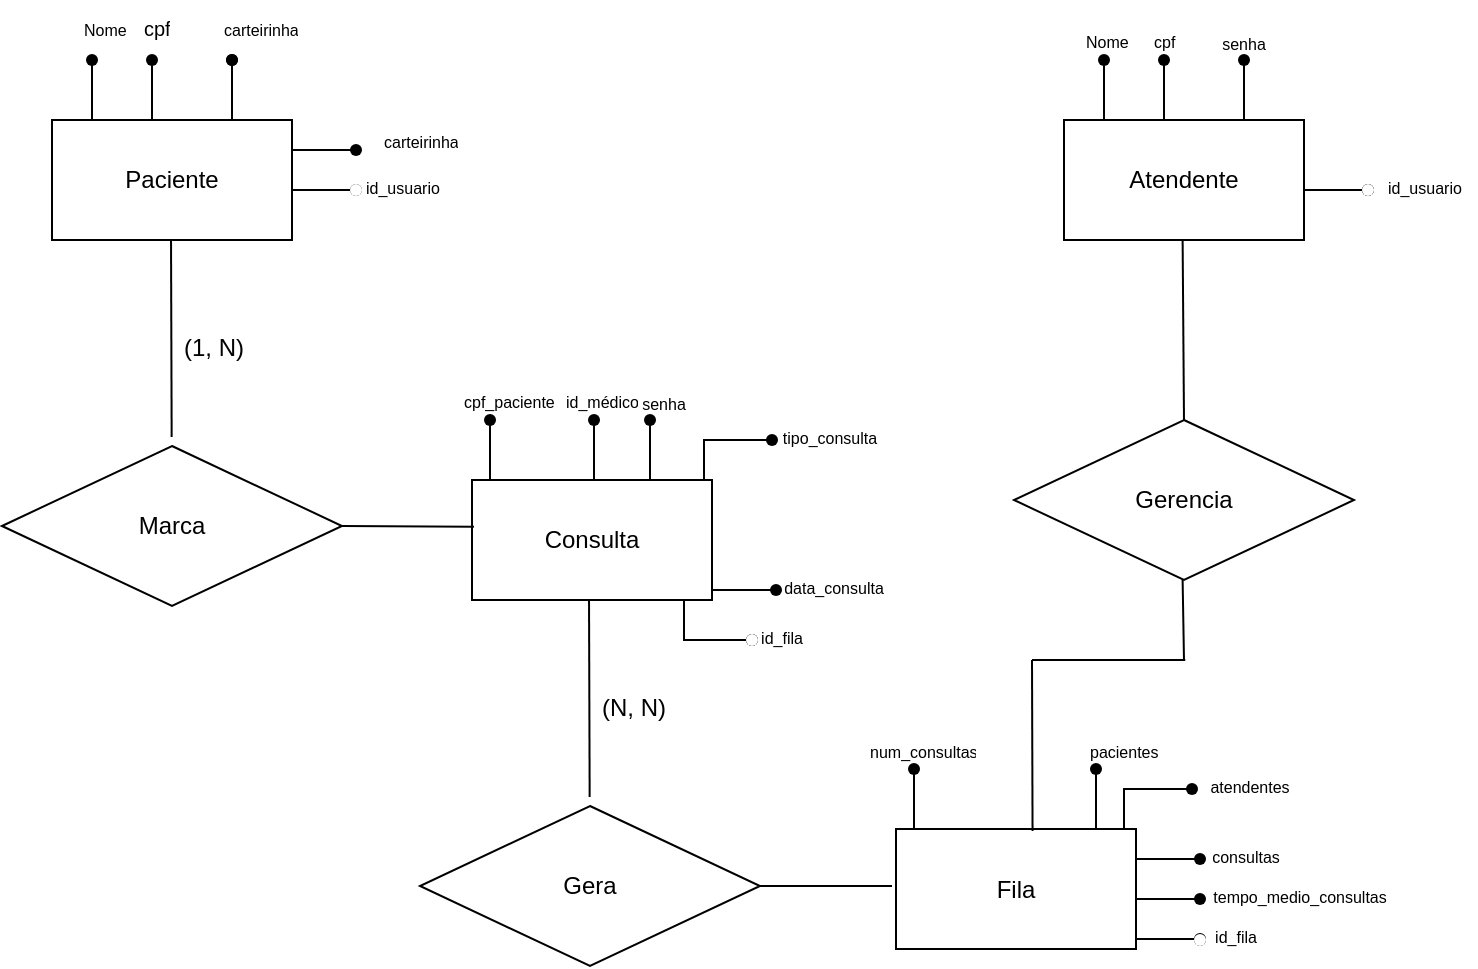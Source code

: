 <mxfile version="24.7.16">
  <diagram name="Página-1" id="Rne8Q4E5Z68Fv6RfJgmc">
    <mxGraphModel dx="1195" dy="622" grid="1" gridSize="10" guides="1" tooltips="1" connect="1" arrows="1" fold="1" page="1" pageScale="1" pageWidth="827" pageHeight="1169" math="0" shadow="0">
      <root>
        <mxCell id="0" />
        <mxCell id="1" parent="0" />
        <mxCell id="KwUUc0fZLPBuSwW-2aCg-1" value="Paciente" style="rounded=0;whiteSpace=wrap;html=1;" vertex="1" parent="1">
          <mxGeometry x="30" y="60" width="120" height="60" as="geometry" />
        </mxCell>
        <mxCell id="KwUUc0fZLPBuSwW-2aCg-4" value="" style="shape=partialRectangle;whiteSpace=wrap;html=1;right=0;top=0;bottom=0;fillColor=none;routingCenterX=-0.5;" vertex="1" parent="1">
          <mxGeometry x="50" y="30" width="10" height="30" as="geometry" />
        </mxCell>
        <mxCell id="KwUUc0fZLPBuSwW-2aCg-8" value="" style="group" vertex="1" connectable="0" parent="1">
          <mxGeometry x="40" width="40" height="40" as="geometry" />
        </mxCell>
        <mxCell id="KwUUc0fZLPBuSwW-2aCg-7" value="&lt;font style=&quot;font-size: 8px;&quot;&gt;Nome&lt;/font&gt;" style="text;strokeColor=none;fillColor=none;spacingLeft=4;spacingRight=4;overflow=hidden;rotatable=0;points=[[0,0.5],[1,0.5]];portConstraint=eastwest;fontSize=12;whiteSpace=wrap;html=1;" vertex="1" parent="KwUUc0fZLPBuSwW-2aCg-8">
          <mxGeometry width="40" height="20" as="geometry" />
        </mxCell>
        <mxCell id="KwUUc0fZLPBuSwW-2aCg-9" value="" style="group" vertex="1" connectable="0" parent="KwUUc0fZLPBuSwW-2aCg-8">
          <mxGeometry y="20" width="20" height="20" as="geometry" />
        </mxCell>
        <mxCell id="KwUUc0fZLPBuSwW-2aCg-6" style="edgeStyle=orthogonalEdgeStyle;rounded=0;orthogonalLoop=1;jettySize=auto;html=1;exitX=0;exitY=0;exitDx=0;exitDy=0;" edge="1" parent="KwUUc0fZLPBuSwW-2aCg-9" source="KwUUc0fZLPBuSwW-2aCg-4" target="KwUUc0fZLPBuSwW-2aCg-5">
          <mxGeometry relative="1" as="geometry" />
        </mxCell>
        <mxCell id="KwUUc0fZLPBuSwW-2aCg-5" value="" style="shape=waypoint;sketch=0;fillStyle=solid;size=6;pointerEvents=1;points=[];fillColor=none;resizable=0;rotatable=0;perimeter=centerPerimeter;snapToPoint=1;" vertex="1" parent="KwUUc0fZLPBuSwW-2aCg-9">
          <mxGeometry width="20" height="20" as="geometry" />
        </mxCell>
        <mxCell id="KwUUc0fZLPBuSwW-2aCg-13" value="" style="shape=partialRectangle;whiteSpace=wrap;html=1;right=0;top=0;bottom=0;fillColor=none;routingCenterX=-0.5;" vertex="1" parent="1">
          <mxGeometry x="80" y="30" width="10" height="30" as="geometry" />
        </mxCell>
        <mxCell id="KwUUc0fZLPBuSwW-2aCg-14" value="" style="group" vertex="1" connectable="0" parent="1">
          <mxGeometry x="70" width="40" height="40" as="geometry" />
        </mxCell>
        <mxCell id="KwUUc0fZLPBuSwW-2aCg-15" value="&lt;font size=&quot;1&quot;&gt;cpf&lt;/font&gt;" style="text;strokeColor=none;fillColor=none;spacingLeft=4;spacingRight=4;overflow=hidden;rotatable=0;points=[[0,0.5],[1,0.5]];portConstraint=eastwest;fontSize=12;whiteSpace=wrap;html=1;" vertex="1" parent="KwUUc0fZLPBuSwW-2aCg-14">
          <mxGeometry width="40" height="20" as="geometry" />
        </mxCell>
        <mxCell id="KwUUc0fZLPBuSwW-2aCg-16" value="" style="group" vertex="1" connectable="0" parent="KwUUc0fZLPBuSwW-2aCg-14">
          <mxGeometry y="20" width="20" height="20" as="geometry" />
        </mxCell>
        <mxCell id="KwUUc0fZLPBuSwW-2aCg-17" style="edgeStyle=orthogonalEdgeStyle;rounded=0;orthogonalLoop=1;jettySize=auto;html=1;exitX=0;exitY=0;exitDx=0;exitDy=0;" edge="1" parent="KwUUc0fZLPBuSwW-2aCg-16" target="KwUUc0fZLPBuSwW-2aCg-18">
          <mxGeometry relative="1" as="geometry" />
        </mxCell>
        <mxCell id="KwUUc0fZLPBuSwW-2aCg-18" value="" style="shape=waypoint;sketch=0;fillStyle=solid;size=6;pointerEvents=1;points=[];fillColor=none;resizable=0;rotatable=0;perimeter=centerPerimeter;snapToPoint=1;" vertex="1" parent="KwUUc0fZLPBuSwW-2aCg-16">
          <mxGeometry width="20" height="20" as="geometry" />
        </mxCell>
        <mxCell id="KwUUc0fZLPBuSwW-2aCg-19" value="" style="group" vertex="1" connectable="0" parent="1">
          <mxGeometry x="110" y="20" width="20" height="40" as="geometry" />
        </mxCell>
        <mxCell id="KwUUc0fZLPBuSwW-2aCg-20" style="edgeStyle=orthogonalEdgeStyle;rounded=0;orthogonalLoop=1;jettySize=auto;html=1;exitX=0;exitY=0;exitDx=0;exitDy=0;" edge="1" parent="KwUUc0fZLPBuSwW-2aCg-19" target="KwUUc0fZLPBuSwW-2aCg-21">
          <mxGeometry relative="1" as="geometry" />
        </mxCell>
        <mxCell id="KwUUc0fZLPBuSwW-2aCg-21" value="" style="shape=waypoint;sketch=0;fillStyle=solid;size=6;pointerEvents=1;points=[];fillColor=none;resizable=0;rotatable=0;perimeter=centerPerimeter;snapToPoint=1;" vertex="1" parent="KwUUc0fZLPBuSwW-2aCg-19">
          <mxGeometry width="20" height="20" as="geometry" />
        </mxCell>
        <mxCell id="KwUUc0fZLPBuSwW-2aCg-23" value="" style="shape=partialRectangle;whiteSpace=wrap;html=1;right=0;top=0;bottom=0;fillColor=none;routingCenterX=-0.5;" vertex="1" parent="KwUUc0fZLPBuSwW-2aCg-19">
          <mxGeometry x="10" y="10" width="10" height="30" as="geometry" />
        </mxCell>
        <mxCell id="KwUUc0fZLPBuSwW-2aCg-29" value="" style="group" vertex="1" connectable="0" parent="1">
          <mxGeometry x="110" width="50" height="40" as="geometry" />
        </mxCell>
        <mxCell id="KwUUc0fZLPBuSwW-2aCg-30" value="&lt;font style=&quot;font-size: 8px;&quot;&gt;carteirinha&lt;/font&gt;" style="text;strokeColor=none;fillColor=none;spacingLeft=4;spacingRight=4;overflow=hidden;rotatable=0;points=[[0,0.5],[1,0.5]];portConstraint=eastwest;fontSize=12;whiteSpace=wrap;html=1;" vertex="1" parent="KwUUc0fZLPBuSwW-2aCg-29">
          <mxGeometry width="50" height="20" as="geometry" />
        </mxCell>
        <mxCell id="KwUUc0fZLPBuSwW-2aCg-31" value="" style="group" vertex="1" connectable="0" parent="KwUUc0fZLPBuSwW-2aCg-29">
          <mxGeometry y="20" width="25" height="20" as="geometry" />
        </mxCell>
        <mxCell id="KwUUc0fZLPBuSwW-2aCg-32" style="edgeStyle=orthogonalEdgeStyle;rounded=0;orthogonalLoop=1;jettySize=auto;html=1;exitX=0;exitY=0;exitDx=0;exitDy=0;" edge="1" parent="KwUUc0fZLPBuSwW-2aCg-31" target="KwUUc0fZLPBuSwW-2aCg-33">
          <mxGeometry relative="1" as="geometry" />
        </mxCell>
        <mxCell id="KwUUc0fZLPBuSwW-2aCg-33" value="" style="shape=waypoint;sketch=0;fillStyle=solid;size=6;pointerEvents=1;points=[];fillColor=none;resizable=0;rotatable=0;perimeter=centerPerimeter;snapToPoint=1;" vertex="1" parent="KwUUc0fZLPBuSwW-2aCg-31">
          <mxGeometry width="20" height="20" as="geometry" />
        </mxCell>
        <mxCell id="KwUUc0fZLPBuSwW-2aCg-34" value="" style="line;strokeWidth=1;rotatable=0;dashed=0;labelPosition=right;align=left;verticalAlign=middle;spacingTop=0;spacingLeft=6;points=[];portConstraint=eastwest;" vertex="1" parent="1">
          <mxGeometry x="150" y="70" width="30" height="10" as="geometry" />
        </mxCell>
        <mxCell id="KwUUc0fZLPBuSwW-2aCg-40" value="" style="group" vertex="1" connectable="0" parent="1">
          <mxGeometry x="190" y="60" width="50" height="65" as="geometry" />
        </mxCell>
        <mxCell id="KwUUc0fZLPBuSwW-2aCg-41" value="&lt;font style=&quot;font-size: 8px;&quot;&gt;carteirinha&lt;/font&gt;" style="text;strokeColor=none;fillColor=none;spacingLeft=4;spacingRight=4;overflow=hidden;rotatable=0;points=[[0,0.5],[1,0.5]];portConstraint=eastwest;fontSize=8;whiteSpace=wrap;html=1;" vertex="1" parent="KwUUc0fZLPBuSwW-2aCg-40">
          <mxGeometry width="50" height="20" as="geometry" />
        </mxCell>
        <mxCell id="KwUUc0fZLPBuSwW-2aCg-57" value="" style="group" vertex="1" connectable="0" parent="KwUUc0fZLPBuSwW-2aCg-40">
          <mxGeometry x="-9" y="23" width="50" height="40" as="geometry" />
        </mxCell>
        <mxCell id="KwUUc0fZLPBuSwW-2aCg-58" value="id_usuario" style="text;strokeColor=none;fillColor=none;spacingLeft=4;spacingRight=4;overflow=hidden;rotatable=0;points=[[0,0.5],[1,0.5]];portConstraint=eastwest;fontSize=8;whiteSpace=wrap;html=1;" vertex="1" parent="KwUUc0fZLPBuSwW-2aCg-57">
          <mxGeometry width="50" height="20" as="geometry" />
        </mxCell>
        <mxCell id="KwUUc0fZLPBuSwW-2aCg-50" value="" style="group" vertex="1" connectable="0" parent="1">
          <mxGeometry x="172" y="65" width="20" height="20" as="geometry" />
        </mxCell>
        <mxCell id="KwUUc0fZLPBuSwW-2aCg-51" style="edgeStyle=orthogonalEdgeStyle;rounded=0;orthogonalLoop=1;jettySize=auto;html=1;exitX=0;exitY=0;exitDx=0;exitDy=0;" edge="1" parent="KwUUc0fZLPBuSwW-2aCg-50" target="KwUUc0fZLPBuSwW-2aCg-52">
          <mxGeometry relative="1" as="geometry" />
        </mxCell>
        <mxCell id="KwUUc0fZLPBuSwW-2aCg-52" value="" style="shape=waypoint;sketch=0;fillStyle=solid;size=6;pointerEvents=1;points=[];fillColor=none;resizable=0;rotatable=0;perimeter=centerPerimeter;snapToPoint=1;" vertex="1" parent="KwUUc0fZLPBuSwW-2aCg-50">
          <mxGeometry width="20" height="20" as="geometry" />
        </mxCell>
        <mxCell id="KwUUc0fZLPBuSwW-2aCg-53" value="" style="line;strokeWidth=1;rotatable=0;dashed=0;labelPosition=right;align=left;verticalAlign=middle;spacingTop=0;spacingLeft=6;points=[];portConstraint=eastwest;" vertex="1" parent="1">
          <mxGeometry x="150" y="90" width="30" height="10" as="geometry" />
        </mxCell>
        <mxCell id="KwUUc0fZLPBuSwW-2aCg-54" value="" style="group;fillColor=none;fontColor=#FFFFFF;" vertex="1" connectable="0" parent="1">
          <mxGeometry x="172" y="85" width="20" height="20" as="geometry" />
        </mxCell>
        <mxCell id="KwUUc0fZLPBuSwW-2aCg-55" style="edgeStyle=orthogonalEdgeStyle;rounded=0;orthogonalLoop=1;jettySize=auto;html=1;exitX=0;exitY=0;exitDx=0;exitDy=0;" edge="1" parent="KwUUc0fZLPBuSwW-2aCg-54" target="KwUUc0fZLPBuSwW-2aCg-56">
          <mxGeometry relative="1" as="geometry" />
        </mxCell>
        <mxCell id="KwUUc0fZLPBuSwW-2aCg-56" value="" style="shape=waypoint;sketch=0;fillStyle=solid;size=6;pointerEvents=1;points=[];fillColor=none;resizable=0;rotatable=0;perimeter=centerPerimeter;snapToPoint=1;" vertex="1" parent="KwUUc0fZLPBuSwW-2aCg-54">
          <mxGeometry width="20" height="20" as="geometry" />
        </mxCell>
        <mxCell id="KwUUc0fZLPBuSwW-2aCg-207" value="" style="shape=waypoint;sketch=0;fillStyle=solid;size=6;pointerEvents=1;points=[];fillColor=none;resizable=0;rotatable=0;perimeter=centerPerimeter;snapToPoint=1;shadow=0;strokeColor=#FFFFFF;align=center;verticalAlign=middle;fontFamily=Helvetica;fontSize=12;fontColor=default;" vertex="1" parent="KwUUc0fZLPBuSwW-2aCg-54">
          <mxGeometry width="20" height="20" as="geometry" />
        </mxCell>
        <mxCell id="KwUUc0fZLPBuSwW-2aCg-59" value="Atendente" style="rounded=0;whiteSpace=wrap;html=1;" vertex="1" parent="1">
          <mxGeometry x="536" y="60" width="120" height="60" as="geometry" />
        </mxCell>
        <mxCell id="KwUUc0fZLPBuSwW-2aCg-60" value="" style="shape=partialRectangle;whiteSpace=wrap;html=1;right=0;top=0;bottom=0;fillColor=none;routingCenterX=-0.5;" vertex="1" parent="1">
          <mxGeometry x="556" y="30" width="10" height="30" as="geometry" />
        </mxCell>
        <mxCell id="KwUUc0fZLPBuSwW-2aCg-61" value="" style="group;fontSize=8;" vertex="1" connectable="0" parent="1">
          <mxGeometry x="424" width="40" height="40" as="geometry" />
        </mxCell>
        <mxCell id="KwUUc0fZLPBuSwW-2aCg-62" value="&lt;font style=&quot;font-size: 8px;&quot;&gt;Nome&lt;/font&gt;" style="text;strokeColor=none;fillColor=none;spacingLeft=4;spacingRight=4;overflow=hidden;rotatable=0;points=[[0,0.5],[1,0.5]];portConstraint=eastwest;fontSize=8;whiteSpace=wrap;html=1;" vertex="1" parent="KwUUc0fZLPBuSwW-2aCg-61">
          <mxGeometry x="117" y="10" width="40" height="20" as="geometry" />
        </mxCell>
        <mxCell id="KwUUc0fZLPBuSwW-2aCg-63" value="" style="group" vertex="1" connectable="0" parent="KwUUc0fZLPBuSwW-2aCg-61">
          <mxGeometry x="122" y="20" width="20" height="20" as="geometry" />
        </mxCell>
        <mxCell id="KwUUc0fZLPBuSwW-2aCg-64" value="" style="shape=waypoint;sketch=0;fillStyle=solid;size=6;pointerEvents=1;points=[];fillColor=none;resizable=0;rotatable=0;perimeter=centerPerimeter;snapToPoint=1;" vertex="1" parent="KwUUc0fZLPBuSwW-2aCg-63">
          <mxGeometry width="20" height="20" as="geometry" />
        </mxCell>
        <mxCell id="KwUUc0fZLPBuSwW-2aCg-65" style="edgeStyle=orthogonalEdgeStyle;rounded=0;orthogonalLoop=1;jettySize=auto;html=1;exitX=0;exitY=0;exitDx=0;exitDy=0;" edge="1" parent="1" source="KwUUc0fZLPBuSwW-2aCg-60" target="KwUUc0fZLPBuSwW-2aCg-64">
          <mxGeometry relative="1" as="geometry" />
        </mxCell>
        <mxCell id="KwUUc0fZLPBuSwW-2aCg-66" value="" style="shape=partialRectangle;whiteSpace=wrap;html=1;right=0;top=0;bottom=0;fillColor=none;routingCenterX=-0.5;" vertex="1" parent="1">
          <mxGeometry x="586" y="30" width="10" height="30" as="geometry" />
        </mxCell>
        <mxCell id="KwUUc0fZLPBuSwW-2aCg-67" value="" style="group" vertex="1" connectable="0" parent="1">
          <mxGeometry x="454" width="40" height="40" as="geometry" />
        </mxCell>
        <mxCell id="KwUUc0fZLPBuSwW-2aCg-69" value="" style="group" vertex="1" connectable="0" parent="KwUUc0fZLPBuSwW-2aCg-67">
          <mxGeometry x="122" y="20" width="20" height="20" as="geometry" />
        </mxCell>
        <mxCell id="KwUUc0fZLPBuSwW-2aCg-70" style="edgeStyle=orthogonalEdgeStyle;rounded=0;orthogonalLoop=1;jettySize=auto;html=1;exitX=0;exitY=0;exitDx=0;exitDy=0;" edge="1" parent="KwUUc0fZLPBuSwW-2aCg-69" target="KwUUc0fZLPBuSwW-2aCg-71">
          <mxGeometry relative="1" as="geometry" />
        </mxCell>
        <mxCell id="KwUUc0fZLPBuSwW-2aCg-71" value="" style="shape=waypoint;sketch=0;fillStyle=solid;size=6;pointerEvents=1;points=[];fillColor=none;resizable=0;rotatable=0;perimeter=centerPerimeter;snapToPoint=1;" vertex="1" parent="KwUUc0fZLPBuSwW-2aCg-69">
          <mxGeometry width="20" height="20" as="geometry" />
        </mxCell>
        <mxCell id="KwUUc0fZLPBuSwW-2aCg-72" value="" style="group" vertex="1" connectable="0" parent="1">
          <mxGeometry x="616" y="20" width="20" height="40" as="geometry" />
        </mxCell>
        <mxCell id="KwUUc0fZLPBuSwW-2aCg-73" style="edgeStyle=orthogonalEdgeStyle;rounded=0;orthogonalLoop=1;jettySize=auto;html=1;exitX=0;exitY=0;exitDx=0;exitDy=0;" edge="1" parent="KwUUc0fZLPBuSwW-2aCg-72" target="KwUUc0fZLPBuSwW-2aCg-74">
          <mxGeometry relative="1" as="geometry" />
        </mxCell>
        <mxCell id="KwUUc0fZLPBuSwW-2aCg-74" value="" style="shape=waypoint;sketch=0;fillStyle=solid;size=6;pointerEvents=1;points=[];fillColor=none;resizable=0;rotatable=0;perimeter=centerPerimeter;snapToPoint=1;" vertex="1" parent="KwUUc0fZLPBuSwW-2aCg-72">
          <mxGeometry width="20" height="20" as="geometry" />
        </mxCell>
        <mxCell id="KwUUc0fZLPBuSwW-2aCg-75" value="" style="shape=partialRectangle;whiteSpace=wrap;html=1;right=0;top=0;bottom=0;fillColor=none;routingCenterX=-0.5;" vertex="1" parent="KwUUc0fZLPBuSwW-2aCg-72">
          <mxGeometry x="10" y="10" width="10" height="30" as="geometry" />
        </mxCell>
        <mxCell id="KwUUc0fZLPBuSwW-2aCg-76" value="senha" style="group;fontSize=8;" vertex="1" connectable="0" parent="1">
          <mxGeometry x="601" y="11" width="50" height="20" as="geometry" />
        </mxCell>
        <mxCell id="KwUUc0fZLPBuSwW-2aCg-89" value="" style="line;strokeWidth=1;rotatable=0;dashed=0;labelPosition=right;align=left;verticalAlign=middle;spacingTop=0;spacingLeft=6;points=[];portConstraint=eastwest;" vertex="1" parent="1">
          <mxGeometry x="656" y="90" width="30" height="10" as="geometry" />
        </mxCell>
        <mxCell id="KwUUc0fZLPBuSwW-2aCg-90" value="" style="group;fillColor=none;" vertex="1" connectable="0" parent="1">
          <mxGeometry x="678" y="85" width="20" height="20" as="geometry" />
        </mxCell>
        <mxCell id="KwUUc0fZLPBuSwW-2aCg-91" style="edgeStyle=orthogonalEdgeStyle;rounded=0;orthogonalLoop=1;jettySize=auto;html=1;exitX=0;exitY=0;exitDx=0;exitDy=0;" edge="1" parent="KwUUc0fZLPBuSwW-2aCg-90" target="KwUUc0fZLPBuSwW-2aCg-92">
          <mxGeometry relative="1" as="geometry" />
        </mxCell>
        <mxCell id="KwUUc0fZLPBuSwW-2aCg-92" value="" style="shape=waypoint;sketch=0;fillStyle=solid;size=6;pointerEvents=1;points=[];fillColor=none;resizable=0;rotatable=0;perimeter=centerPerimeter;snapToPoint=1;" vertex="1" parent="KwUUc0fZLPBuSwW-2aCg-90">
          <mxGeometry width="20" height="20" as="geometry" />
        </mxCell>
        <mxCell id="KwUUc0fZLPBuSwW-2aCg-68" value="&lt;font style=&quot;font-size: 8px;&quot;&gt;cpf&lt;/font&gt;" style="text;strokeColor=none;fillColor=none;spacingLeft=4;spacingRight=4;overflow=hidden;rotatable=0;points=[[0,0.5],[1,0.5]];portConstraint=eastwest;fontSize=8;whiteSpace=wrap;html=1;" vertex="1" parent="1">
          <mxGeometry x="575" y="10" width="37" height="20" as="geometry" />
        </mxCell>
        <mxCell id="KwUUc0fZLPBuSwW-2aCg-85" value="id_usuario" style="text;strokeColor=none;fillColor=none;spacingLeft=4;spacingRight=4;overflow=hidden;rotatable=0;points=[[0,0.5],[1,0.5]];portConstraint=eastwest;fontSize=8;whiteSpace=wrap;html=1;" vertex="1" parent="1">
          <mxGeometry x="692" y="82.5" width="50" height="20" as="geometry" />
        </mxCell>
        <mxCell id="KwUUc0fZLPBuSwW-2aCg-93" value="Consulta" style="rounded=0;whiteSpace=wrap;html=1;" vertex="1" parent="1">
          <mxGeometry x="240" y="240" width="120" height="60" as="geometry" />
        </mxCell>
        <mxCell id="KwUUc0fZLPBuSwW-2aCg-94" value="" style="shape=partialRectangle;whiteSpace=wrap;html=1;right=0;top=0;bottom=0;fillColor=none;routingCenterX=-0.5;" vertex="1" parent="1">
          <mxGeometry x="249" y="210" width="10" height="30" as="geometry" />
        </mxCell>
        <mxCell id="KwUUc0fZLPBuSwW-2aCg-99" style="edgeStyle=orthogonalEdgeStyle;rounded=0;orthogonalLoop=1;jettySize=auto;html=1;exitX=0;exitY=0;exitDx=0;exitDy=0;" edge="1" parent="1" source="KwUUc0fZLPBuSwW-2aCg-94" target="KwUUc0fZLPBuSwW-2aCg-98">
          <mxGeometry relative="1" as="geometry" />
        </mxCell>
        <mxCell id="KwUUc0fZLPBuSwW-2aCg-100" value="" style="shape=partialRectangle;whiteSpace=wrap;html=1;right=0;top=0;bottom=0;fillColor=none;routingCenterX=-0.5;" vertex="1" parent="1">
          <mxGeometry x="301" y="210" width="10" height="30" as="geometry" />
        </mxCell>
        <mxCell id="KwUUc0fZLPBuSwW-2aCg-101" value="" style="group" vertex="1" connectable="0" parent="1">
          <mxGeometry x="291" y="180" width="40" height="40" as="geometry" />
        </mxCell>
        <mxCell id="KwUUc0fZLPBuSwW-2aCg-102" value="" style="group" vertex="1" connectable="0" parent="KwUUc0fZLPBuSwW-2aCg-101">
          <mxGeometry y="20" width="20" height="20" as="geometry" />
        </mxCell>
        <mxCell id="KwUUc0fZLPBuSwW-2aCg-103" style="edgeStyle=orthogonalEdgeStyle;rounded=0;orthogonalLoop=1;jettySize=auto;html=1;exitX=0;exitY=0;exitDx=0;exitDy=0;" edge="1" parent="KwUUc0fZLPBuSwW-2aCg-102" target="KwUUc0fZLPBuSwW-2aCg-104">
          <mxGeometry relative="1" as="geometry" />
        </mxCell>
        <mxCell id="KwUUc0fZLPBuSwW-2aCg-104" value="" style="shape=waypoint;sketch=0;fillStyle=solid;size=6;pointerEvents=1;points=[];fillColor=none;resizable=0;rotatable=0;perimeter=centerPerimeter;snapToPoint=1;" vertex="1" parent="KwUUc0fZLPBuSwW-2aCg-102">
          <mxGeometry width="20" height="20" as="geometry" />
        </mxCell>
        <mxCell id="KwUUc0fZLPBuSwW-2aCg-109" value="senha" style="group;fontSize=8;" vertex="1" connectable="0" parent="1">
          <mxGeometry x="311" y="191" width="50" height="20" as="geometry" />
        </mxCell>
        <mxCell id="KwUUc0fZLPBuSwW-2aCg-110" value="" style="line;strokeWidth=1;rotatable=0;dashed=0;labelPosition=right;align=left;verticalAlign=middle;spacingTop=0;spacingLeft=6;points=[];portConstraint=eastwest;" vertex="1" parent="1">
          <mxGeometry x="360" y="290" width="30" height="10" as="geometry" />
        </mxCell>
        <mxCell id="KwUUc0fZLPBuSwW-2aCg-111" value="" style="group;fillColor=none;" vertex="1" connectable="0" parent="1">
          <mxGeometry x="382" y="285" width="20" height="20" as="geometry" />
        </mxCell>
        <mxCell id="KwUUc0fZLPBuSwW-2aCg-112" style="edgeStyle=orthogonalEdgeStyle;rounded=0;orthogonalLoop=1;jettySize=auto;html=1;exitX=0;exitY=0;exitDx=0;exitDy=0;" edge="1" parent="KwUUc0fZLPBuSwW-2aCg-111" target="KwUUc0fZLPBuSwW-2aCg-113">
          <mxGeometry relative="1" as="geometry" />
        </mxCell>
        <mxCell id="KwUUc0fZLPBuSwW-2aCg-113" value="" style="shape=waypoint;sketch=0;fillStyle=solid;size=6;pointerEvents=1;points=[];fillColor=none;resizable=0;rotatable=0;perimeter=centerPerimeter;snapToPoint=1;" vertex="1" parent="KwUUc0fZLPBuSwW-2aCg-111">
          <mxGeometry width="20" height="20" as="geometry" />
        </mxCell>
        <mxCell id="KwUUc0fZLPBuSwW-2aCg-114" value="id_médico" style="text;strokeColor=none;fillColor=none;spacingLeft=4;spacingRight=4;overflow=hidden;rotatable=0;points=[[0,0.5],[1,0.5]];portConstraint=eastwest;fontSize=8;whiteSpace=wrap;html=1;" vertex="1" parent="1">
          <mxGeometry x="281" y="190" width="51" height="20" as="geometry" />
        </mxCell>
        <mxCell id="KwUUc0fZLPBuSwW-2aCg-96" value="cpf_paciente" style="text;strokeColor=none;fillColor=none;spacingLeft=4;spacingRight=4;overflow=hidden;rotatable=0;points=[[0,0.5],[1,0.5]];portConstraint=eastwest;fontSize=8;whiteSpace=wrap;html=1;" vertex="1" parent="1">
          <mxGeometry x="230" y="190" width="55" height="20" as="geometry" />
        </mxCell>
        <mxCell id="KwUUc0fZLPBuSwW-2aCg-97" value="" style="group" vertex="1" connectable="0" parent="1">
          <mxGeometry x="239" y="200" width="20" height="20" as="geometry" />
        </mxCell>
        <mxCell id="KwUUc0fZLPBuSwW-2aCg-98" value="" style="shape=waypoint;sketch=0;fillStyle=solid;size=6;pointerEvents=1;points=[];fillColor=none;resizable=0;rotatable=0;perimeter=centerPerimeter;snapToPoint=1;" vertex="1" parent="KwUUc0fZLPBuSwW-2aCg-97">
          <mxGeometry width="20" height="20" as="geometry" />
        </mxCell>
        <mxCell id="KwUUc0fZLPBuSwW-2aCg-116" value="data_consulta" style="group;fontSize=8;" vertex="1" connectable="0" parent="1">
          <mxGeometry x="396" y="283" width="50" height="20" as="geometry" />
        </mxCell>
        <mxCell id="KwUUc0fZLPBuSwW-2aCg-121" value="tipo_consulta" style="group;fontSize=8;" vertex="1" connectable="0" parent="1">
          <mxGeometry x="394" y="208" width="50" height="20" as="geometry" />
        </mxCell>
        <mxCell id="KwUUc0fZLPBuSwW-2aCg-126" value="id_fila" style="group;fontSize=8;" vertex="1" connectable="0" parent="1">
          <mxGeometry x="370" y="308" width="50" height="20" as="geometry" />
        </mxCell>
        <mxCell id="KwUUc0fZLPBuSwW-2aCg-130" value="Marca" style="rhombus;whiteSpace=wrap;html=1;" vertex="1" parent="1">
          <mxGeometry x="5" y="223" width="170" height="80" as="geometry" />
        </mxCell>
        <mxCell id="KwUUc0fZLPBuSwW-2aCg-131" value="" style="endArrow=none;html=1;rounded=0;entryX=0.499;entryY=-0.057;entryDx=0;entryDy=0;entryPerimeter=0;" edge="1" parent="1" target="KwUUc0fZLPBuSwW-2aCg-130">
          <mxGeometry width="50" height="50" relative="1" as="geometry">
            <mxPoint x="89.51" y="120" as="sourcePoint" />
            <mxPoint x="89.51" y="180" as="targetPoint" />
          </mxGeometry>
        </mxCell>
        <mxCell id="KwUUc0fZLPBuSwW-2aCg-132" value="" style="endArrow=none;html=1;rounded=0;entryX=0.008;entryY=0.389;entryDx=0;entryDy=0;entryPerimeter=0;exitX=1;exitY=0.5;exitDx=0;exitDy=0;" edge="1" parent="1" source="KwUUc0fZLPBuSwW-2aCg-130" target="KwUUc0fZLPBuSwW-2aCg-93">
          <mxGeometry width="50" height="50" relative="1" as="geometry">
            <mxPoint x="190" y="263" as="sourcePoint" />
            <mxPoint x="220" y="263" as="targetPoint" />
          </mxGeometry>
        </mxCell>
        <mxCell id="KwUUc0fZLPBuSwW-2aCg-133" value="(1, N)" style="text;strokeColor=none;fillColor=none;spacingLeft=4;spacingRight=4;overflow=hidden;rotatable=0;points=[[0,0.5],[1,0.5]];portConstraint=eastwest;fontSize=12;whiteSpace=wrap;html=1;" vertex="1" parent="1">
          <mxGeometry x="90" y="160" width="40" height="30" as="geometry" />
        </mxCell>
        <mxCell id="KwUUc0fZLPBuSwW-2aCg-136" value="" style="endArrow=none;html=1;rounded=0;entryX=0.008;entryY=0.389;entryDx=0;entryDy=0;entryPerimeter=0;exitX=1;exitY=0.5;exitDx=0;exitDy=0;" edge="1" parent="1">
          <mxGeometry width="50" height="50" relative="1" as="geometry">
            <mxPoint x="680" y="265.0" as="sourcePoint" />
            <mxPoint x="680.0" y="265" as="targetPoint" />
          </mxGeometry>
        </mxCell>
        <mxCell id="KwUUc0fZLPBuSwW-2aCg-139" value="Fila" style="rounded=0;whiteSpace=wrap;html=1;" vertex="1" parent="1">
          <mxGeometry x="452" y="414.5" width="120" height="60" as="geometry" />
        </mxCell>
        <mxCell id="KwUUc0fZLPBuSwW-2aCg-140" value="" style="shape=partialRectangle;whiteSpace=wrap;html=1;right=0;top=0;bottom=0;fillColor=none;routingCenterX=-0.5;" vertex="1" parent="1">
          <mxGeometry x="461" y="384.5" width="10" height="30" as="geometry" />
        </mxCell>
        <mxCell id="KwUUc0fZLPBuSwW-2aCg-141" style="edgeStyle=orthogonalEdgeStyle;rounded=0;orthogonalLoop=1;jettySize=auto;html=1;exitX=0;exitY=0;exitDx=0;exitDy=0;" edge="1" parent="1" source="KwUUc0fZLPBuSwW-2aCg-140" target="KwUUc0fZLPBuSwW-2aCg-155">
          <mxGeometry relative="1" as="geometry" />
        </mxCell>
        <mxCell id="KwUUc0fZLPBuSwW-2aCg-142" value="" style="shape=partialRectangle;whiteSpace=wrap;html=1;right=0;top=0;bottom=0;fillColor=none;routingCenterX=-0.5;" vertex="1" parent="1">
          <mxGeometry x="552" y="384.5" width="10" height="30" as="geometry" />
        </mxCell>
        <mxCell id="KwUUc0fZLPBuSwW-2aCg-143" value="" style="group" vertex="1" connectable="0" parent="1">
          <mxGeometry x="503" y="354.5" width="40" height="40" as="geometry" />
        </mxCell>
        <mxCell id="KwUUc0fZLPBuSwW-2aCg-144" value="" style="group" vertex="1" connectable="0" parent="KwUUc0fZLPBuSwW-2aCg-143">
          <mxGeometry y="20" width="20" height="20" as="geometry" />
        </mxCell>
        <mxCell id="KwUUc0fZLPBuSwW-2aCg-145" style="edgeStyle=orthogonalEdgeStyle;rounded=0;orthogonalLoop=1;jettySize=auto;html=1;exitX=0;exitY=0;exitDx=0;exitDy=0;" edge="1" parent="KwUUc0fZLPBuSwW-2aCg-144" target="KwUUc0fZLPBuSwW-2aCg-146">
          <mxGeometry relative="1" as="geometry" />
        </mxCell>
        <mxCell id="KwUUc0fZLPBuSwW-2aCg-146" value="" style="shape=waypoint;sketch=0;fillStyle=solid;size=6;pointerEvents=1;points=[];fillColor=none;resizable=0;rotatable=0;perimeter=centerPerimeter;snapToPoint=1;" vertex="1" parent="KwUUc0fZLPBuSwW-2aCg-144">
          <mxGeometry x="39" width="20" height="20" as="geometry" />
        </mxCell>
        <mxCell id="KwUUc0fZLPBuSwW-2aCg-148" value="" style="line;strokeWidth=1;rotatable=0;dashed=0;labelPosition=right;align=left;verticalAlign=middle;spacingTop=0;spacingLeft=6;points=[];portConstraint=eastwest;" vertex="1" parent="1">
          <mxGeometry x="572" y="444.5" width="30" height="10" as="geometry" />
        </mxCell>
        <mxCell id="KwUUc0fZLPBuSwW-2aCg-149" value="" style="group;fillColor=none;" vertex="1" connectable="0" parent="1">
          <mxGeometry x="594" y="439.5" width="20" height="20" as="geometry" />
        </mxCell>
        <mxCell id="KwUUc0fZLPBuSwW-2aCg-150" style="edgeStyle=orthogonalEdgeStyle;rounded=0;orthogonalLoop=1;jettySize=auto;html=1;exitX=0;exitY=0;exitDx=0;exitDy=0;" edge="1" parent="KwUUc0fZLPBuSwW-2aCg-149" target="KwUUc0fZLPBuSwW-2aCg-151">
          <mxGeometry relative="1" as="geometry" />
        </mxCell>
        <mxCell id="KwUUc0fZLPBuSwW-2aCg-151" value="" style="shape=waypoint;sketch=0;fillStyle=solid;size=6;pointerEvents=1;points=[];fillColor=none;resizable=0;rotatable=0;perimeter=centerPerimeter;snapToPoint=1;" vertex="1" parent="KwUUc0fZLPBuSwW-2aCg-149">
          <mxGeometry width="20" height="20" as="geometry" />
        </mxCell>
        <mxCell id="KwUUc0fZLPBuSwW-2aCg-152" value="pacientes" style="text;strokeColor=none;fillColor=none;spacingLeft=4;spacingRight=4;overflow=hidden;rotatable=0;points=[[0,0.5],[1,0.5]];portConstraint=eastwest;fontSize=8;whiteSpace=wrap;html=1;" vertex="1" parent="1">
          <mxGeometry x="543" y="364.5" width="51" height="20" as="geometry" />
        </mxCell>
        <mxCell id="KwUUc0fZLPBuSwW-2aCg-153" value="num_consultas" style="text;strokeColor=none;fillColor=none;spacingLeft=4;spacingRight=4;overflow=hidden;rotatable=0;points=[[0,0.5],[1,0.5]];portConstraint=eastwest;fontSize=8;whiteSpace=wrap;html=1;" vertex="1" parent="1">
          <mxGeometry x="433" y="364.5" width="63" height="20" as="geometry" />
        </mxCell>
        <mxCell id="KwUUc0fZLPBuSwW-2aCg-154" value="" style="group" vertex="1" connectable="0" parent="1">
          <mxGeometry x="451" y="374.5" width="20" height="20" as="geometry" />
        </mxCell>
        <mxCell id="KwUUc0fZLPBuSwW-2aCg-155" value="" style="shape=waypoint;sketch=0;fillStyle=solid;size=6;pointerEvents=1;points=[];fillColor=none;resizable=0;rotatable=0;perimeter=centerPerimeter;snapToPoint=1;" vertex="1" parent="KwUUc0fZLPBuSwW-2aCg-154">
          <mxGeometry width="20" height="20" as="geometry" />
        </mxCell>
        <mxCell id="KwUUc0fZLPBuSwW-2aCg-158" value="tempo_medio_consultas" style="group;fontSize=8;" vertex="1" connectable="0" parent="1">
          <mxGeometry x="629" y="437.5" width="50" height="20" as="geometry" />
        </mxCell>
        <mxCell id="KwUUc0fZLPBuSwW-2aCg-159" value="" style="line;strokeWidth=1;rotatable=0;dashed=0;labelPosition=right;align=left;verticalAlign=middle;spacingTop=0;spacingLeft=6;points=[];portConstraint=eastwest;" vertex="1" parent="1">
          <mxGeometry x="572" y="424.5" width="30" height="10" as="geometry" />
        </mxCell>
        <mxCell id="KwUUc0fZLPBuSwW-2aCg-160" value="" style="group;fillColor=none;" vertex="1" connectable="0" parent="1">
          <mxGeometry x="594" y="419.5" width="20" height="20" as="geometry" />
        </mxCell>
        <mxCell id="KwUUc0fZLPBuSwW-2aCg-161" style="edgeStyle=orthogonalEdgeStyle;rounded=0;orthogonalLoop=1;jettySize=auto;html=1;exitX=0;exitY=0;exitDx=0;exitDy=0;" edge="1" parent="KwUUc0fZLPBuSwW-2aCg-160" target="KwUUc0fZLPBuSwW-2aCg-162">
          <mxGeometry relative="1" as="geometry" />
        </mxCell>
        <mxCell id="KwUUc0fZLPBuSwW-2aCg-162" value="" style="shape=waypoint;sketch=0;fillStyle=solid;size=6;pointerEvents=1;points=[];fillColor=none;resizable=0;rotatable=0;perimeter=centerPerimeter;snapToPoint=1;" vertex="1" parent="KwUUc0fZLPBuSwW-2aCg-160">
          <mxGeometry width="20" height="20" as="geometry" />
        </mxCell>
        <mxCell id="KwUUc0fZLPBuSwW-2aCg-163" value="consultas" style="group;fontSize=8;" vertex="1" connectable="0" parent="1">
          <mxGeometry x="602" y="417.5" width="50" height="20" as="geometry" />
        </mxCell>
        <mxCell id="KwUUc0fZLPBuSwW-2aCg-164" value="" style="line;strokeWidth=1;rotatable=0;dashed=0;labelPosition=right;align=left;verticalAlign=middle;spacingTop=0;spacingLeft=6;points=[];portConstraint=eastwest;" vertex="1" parent="1">
          <mxGeometry x="572" y="464.5" width="30" height="10" as="geometry" />
        </mxCell>
        <mxCell id="KwUUc0fZLPBuSwW-2aCg-165" value="" style="group;fillColor=none;" vertex="1" connectable="0" parent="1">
          <mxGeometry x="594" y="459.5" width="20" height="20" as="geometry" />
        </mxCell>
        <mxCell id="KwUUc0fZLPBuSwW-2aCg-166" style="edgeStyle=orthogonalEdgeStyle;rounded=0;orthogonalLoop=1;jettySize=auto;html=1;exitX=0;exitY=0;exitDx=0;exitDy=0;" edge="1" parent="KwUUc0fZLPBuSwW-2aCg-165" target="KwUUc0fZLPBuSwW-2aCg-167">
          <mxGeometry relative="1" as="geometry" />
        </mxCell>
        <mxCell id="KwUUc0fZLPBuSwW-2aCg-167" value="" style="shape=waypoint;sketch=0;fillStyle=solid;size=6;pointerEvents=1;points=[];fillColor=none;resizable=0;rotatable=0;perimeter=centerPerimeter;snapToPoint=1;" vertex="1" parent="KwUUc0fZLPBuSwW-2aCg-165">
          <mxGeometry width="20" height="20" as="geometry" />
        </mxCell>
        <mxCell id="KwUUc0fZLPBuSwW-2aCg-168" value="id_fila" style="group;fontSize=8;" vertex="1" connectable="0" parent="1">
          <mxGeometry x="597" y="457.5" width="50" height="20" as="geometry" />
        </mxCell>
        <mxCell id="KwUUc0fZLPBuSwW-2aCg-171" value="Gera" style="rhombus;whiteSpace=wrap;html=1;" vertex="1" parent="1">
          <mxGeometry x="214" y="403" width="170" height="80" as="geometry" />
        </mxCell>
        <mxCell id="KwUUc0fZLPBuSwW-2aCg-172" value="" style="endArrow=none;html=1;rounded=0;entryX=0.499;entryY=-0.057;entryDx=0;entryDy=0;entryPerimeter=0;" edge="1" parent="1" target="KwUUc0fZLPBuSwW-2aCg-171">
          <mxGeometry width="50" height="50" relative="1" as="geometry">
            <mxPoint x="298.51" y="300" as="sourcePoint" />
            <mxPoint x="298.51" y="360" as="targetPoint" />
          </mxGeometry>
        </mxCell>
        <mxCell id="KwUUc0fZLPBuSwW-2aCg-173" value="" style="endArrow=none;html=1;rounded=0;entryX=0.008;entryY=0.389;entryDx=0;entryDy=0;entryPerimeter=0;exitX=1;exitY=0.5;exitDx=0;exitDy=0;" edge="1" parent="1" source="KwUUc0fZLPBuSwW-2aCg-171">
          <mxGeometry width="50" height="50" relative="1" as="geometry">
            <mxPoint x="399" y="443" as="sourcePoint" />
            <mxPoint x="450" y="443" as="targetPoint" />
          </mxGeometry>
        </mxCell>
        <mxCell id="KwUUc0fZLPBuSwW-2aCg-174" value="(N, N)" style="text;strokeColor=none;fillColor=none;spacingLeft=4;spacingRight=4;overflow=hidden;rotatable=0;points=[[0,0.5],[1,0.5]];portConstraint=eastwest;fontSize=12;whiteSpace=wrap;html=1;" vertex="1" parent="1">
          <mxGeometry x="299" y="340" width="51" height="30" as="geometry" />
        </mxCell>
        <mxCell id="KwUUc0fZLPBuSwW-2aCg-179" value="" style="shape=partialRectangle;whiteSpace=wrap;html=1;bottom=0;right=0;fillColor=none;" vertex="1" parent="1">
          <mxGeometry x="356" y="220" width="34" height="20" as="geometry" />
        </mxCell>
        <mxCell id="KwUUc0fZLPBuSwW-2aCg-180" value="" style="shape=waypoint;sketch=0;fillStyle=solid;size=6;pointerEvents=1;points=[];fillColor=none;resizable=0;rotatable=0;perimeter=centerPerimeter;snapToPoint=1;" vertex="1" parent="1">
          <mxGeometry x="319" y="200" width="20" height="20" as="geometry" />
        </mxCell>
        <mxCell id="KwUUc0fZLPBuSwW-2aCg-181" value="" style="shape=partialRectangle;whiteSpace=wrap;html=1;right=0;top=0;bottom=0;fillColor=none;routingCenterX=-0.5;" vertex="1" parent="1">
          <mxGeometry x="329" y="210" width="10" height="30" as="geometry" />
        </mxCell>
        <mxCell id="KwUUc0fZLPBuSwW-2aCg-182" value="" style="group;fillColor=none;" vertex="1" connectable="0" parent="1">
          <mxGeometry x="380" y="210" width="20" height="20" as="geometry" />
        </mxCell>
        <mxCell id="KwUUc0fZLPBuSwW-2aCg-183" style="edgeStyle=orthogonalEdgeStyle;rounded=0;orthogonalLoop=1;jettySize=auto;html=1;exitX=0;exitY=0;exitDx=0;exitDy=0;" edge="1" parent="KwUUc0fZLPBuSwW-2aCg-182" target="KwUUc0fZLPBuSwW-2aCg-184">
          <mxGeometry relative="1" as="geometry" />
        </mxCell>
        <mxCell id="KwUUc0fZLPBuSwW-2aCg-184" value="" style="shape=waypoint;sketch=0;fillStyle=solid;size=6;pointerEvents=1;points=[];fillColor=none;resizable=0;rotatable=0;perimeter=centerPerimeter;snapToPoint=1;" vertex="1" parent="KwUUc0fZLPBuSwW-2aCg-182">
          <mxGeometry width="20" height="20" as="geometry" />
        </mxCell>
        <mxCell id="KwUUc0fZLPBuSwW-2aCg-185" value="" style="shape=partialRectangle;whiteSpace=wrap;html=1;bottom=0;right=0;fillColor=none;flipH=0;flipV=1;" vertex="1" parent="1">
          <mxGeometry x="346" y="300" width="34" height="20" as="geometry" />
        </mxCell>
        <mxCell id="KwUUc0fZLPBuSwW-2aCg-186" value="" style="group;fillColor=none;flipH=0;flipV=1;" vertex="1" connectable="0" parent="1">
          <mxGeometry x="370" y="310" width="20" height="20" as="geometry" />
        </mxCell>
        <mxCell id="KwUUc0fZLPBuSwW-2aCg-187" style="edgeStyle=orthogonalEdgeStyle;rounded=0;orthogonalLoop=1;jettySize=auto;html=1;exitX=0;exitY=0;exitDx=0;exitDy=0;" edge="1" parent="KwUUc0fZLPBuSwW-2aCg-186" target="KwUUc0fZLPBuSwW-2aCg-188">
          <mxGeometry relative="1" as="geometry" />
        </mxCell>
        <mxCell id="KwUUc0fZLPBuSwW-2aCg-188" value="" style="shape=waypoint;sketch=0;fillStyle=solid;size=6;pointerEvents=1;points=[];fillColor=none;resizable=0;rotatable=0;perimeter=centerPerimeter;snapToPoint=1;" vertex="1" parent="KwUUc0fZLPBuSwW-2aCg-186">
          <mxGeometry width="20" height="20" as="geometry" />
        </mxCell>
        <mxCell id="KwUUc0fZLPBuSwW-2aCg-212" value="" style="group;fillColor=none;fontColor=#FFFFFF;" vertex="1" connectable="0" parent="KwUUc0fZLPBuSwW-2aCg-186">
          <mxGeometry width="20" height="20" as="geometry" />
        </mxCell>
        <mxCell id="KwUUc0fZLPBuSwW-2aCg-213" style="edgeStyle=orthogonalEdgeStyle;rounded=0;orthogonalLoop=1;jettySize=auto;html=1;exitX=0;exitY=0;exitDx=0;exitDy=0;" edge="1" parent="KwUUc0fZLPBuSwW-2aCg-212" target="KwUUc0fZLPBuSwW-2aCg-214">
          <mxGeometry relative="1" as="geometry" />
        </mxCell>
        <mxCell id="KwUUc0fZLPBuSwW-2aCg-214" value="" style="shape=waypoint;sketch=0;fillStyle=solid;size=6;pointerEvents=1;points=[];fillColor=none;resizable=0;rotatable=0;perimeter=centerPerimeter;snapToPoint=1;" vertex="1" parent="KwUUc0fZLPBuSwW-2aCg-212">
          <mxGeometry width="20" height="20" as="geometry" />
        </mxCell>
        <mxCell id="KwUUc0fZLPBuSwW-2aCg-215" value="" style="shape=waypoint;sketch=0;fillStyle=solid;size=6;pointerEvents=1;points=[];fillColor=none;resizable=0;rotatable=0;perimeter=centerPerimeter;snapToPoint=1;shadow=0;strokeColor=#FFFFFF;align=center;verticalAlign=middle;fontFamily=Helvetica;fontSize=12;fontColor=default;" vertex="1" parent="KwUUc0fZLPBuSwW-2aCg-212">
          <mxGeometry width="20" height="20" as="geometry" />
        </mxCell>
        <mxCell id="KwUUc0fZLPBuSwW-2aCg-191" value="Gerencia" style="rhombus;whiteSpace=wrap;html=1;" vertex="1" parent="1">
          <mxGeometry x="511" y="210" width="170" height="80" as="geometry" />
        </mxCell>
        <mxCell id="KwUUc0fZLPBuSwW-2aCg-193" value="" style="endArrow=none;html=1;rounded=0;entryX=0.5;entryY=0;entryDx=0;entryDy=0;" edge="1" parent="1" target="KwUUc0fZLPBuSwW-2aCg-191">
          <mxGeometry width="50" height="50" relative="1" as="geometry">
            <mxPoint x="595.31" y="120" as="sourcePoint" />
            <mxPoint x="596" y="190" as="targetPoint" />
          </mxGeometry>
        </mxCell>
        <mxCell id="KwUUc0fZLPBuSwW-2aCg-194" value="atendentes" style="group;fontSize=8;" vertex="1" connectable="0" parent="1">
          <mxGeometry x="604" y="382.5" width="50" height="20" as="geometry" />
        </mxCell>
        <mxCell id="KwUUc0fZLPBuSwW-2aCg-195" value="" style="shape=partialRectangle;whiteSpace=wrap;html=1;bottom=0;right=0;fillColor=none;" vertex="1" parent="1">
          <mxGeometry x="566" y="394.5" width="34" height="20" as="geometry" />
        </mxCell>
        <mxCell id="KwUUc0fZLPBuSwW-2aCg-196" value="" style="group;fillColor=none;" vertex="1" connectable="0" parent="1">
          <mxGeometry x="590" y="384.5" width="20" height="20" as="geometry" />
        </mxCell>
        <mxCell id="KwUUc0fZLPBuSwW-2aCg-197" style="edgeStyle=orthogonalEdgeStyle;rounded=0;orthogonalLoop=1;jettySize=auto;html=1;exitX=0;exitY=0;exitDx=0;exitDy=0;" edge="1" parent="KwUUc0fZLPBuSwW-2aCg-196" target="KwUUc0fZLPBuSwW-2aCg-198">
          <mxGeometry relative="1" as="geometry" />
        </mxCell>
        <mxCell id="KwUUc0fZLPBuSwW-2aCg-198" value="" style="shape=waypoint;sketch=0;fillStyle=solid;size=6;pointerEvents=1;points=[];fillColor=none;resizable=0;rotatable=0;perimeter=centerPerimeter;snapToPoint=1;" vertex="1" parent="KwUUc0fZLPBuSwW-2aCg-196">
          <mxGeometry width="20" height="20" as="geometry" />
        </mxCell>
        <mxCell id="KwUUc0fZLPBuSwW-2aCg-200" value="" style="endArrow=none;html=1;rounded=0;" edge="1" parent="1">
          <mxGeometry width="50" height="50" relative="1" as="geometry">
            <mxPoint x="595.31" y="290" as="sourcePoint" />
            <mxPoint x="596" y="330" as="targetPoint" />
          </mxGeometry>
        </mxCell>
        <mxCell id="KwUUc0fZLPBuSwW-2aCg-201" value="" style="endArrow=none;html=1;rounded=0;" edge="1" parent="1">
          <mxGeometry width="50" height="50" relative="1" as="geometry">
            <mxPoint x="596.65" y="330" as="sourcePoint" />
            <mxPoint x="520" y="330" as="targetPoint" />
          </mxGeometry>
        </mxCell>
        <mxCell id="KwUUc0fZLPBuSwW-2aCg-202" value="" style="endArrow=none;html=1;rounded=0;exitX=0.569;exitY=0.016;exitDx=0;exitDy=0;exitPerimeter=0;" edge="1" parent="1" source="KwUUc0fZLPBuSwW-2aCg-139">
          <mxGeometry width="50" height="50" relative="1" as="geometry">
            <mxPoint x="521" y="364.5" as="sourcePoint" />
            <mxPoint x="520" y="330" as="targetPoint" />
          </mxGeometry>
        </mxCell>
        <mxCell id="KwUUc0fZLPBuSwW-2aCg-208" value="" style="group;fillColor=none;fontColor=#FFFFFF;" vertex="1" connectable="0" parent="1">
          <mxGeometry x="678" y="85" width="20" height="20" as="geometry" />
        </mxCell>
        <mxCell id="KwUUc0fZLPBuSwW-2aCg-209" style="edgeStyle=orthogonalEdgeStyle;rounded=0;orthogonalLoop=1;jettySize=auto;html=1;exitX=0;exitY=0;exitDx=0;exitDy=0;" edge="1" parent="KwUUc0fZLPBuSwW-2aCg-208" target="KwUUc0fZLPBuSwW-2aCg-210">
          <mxGeometry relative="1" as="geometry" />
        </mxCell>
        <mxCell id="KwUUc0fZLPBuSwW-2aCg-210" value="" style="shape=waypoint;sketch=0;fillStyle=solid;size=6;pointerEvents=1;points=[];fillColor=none;resizable=0;rotatable=0;perimeter=centerPerimeter;snapToPoint=1;" vertex="1" parent="KwUUc0fZLPBuSwW-2aCg-208">
          <mxGeometry width="20" height="20" as="geometry" />
        </mxCell>
        <mxCell id="KwUUc0fZLPBuSwW-2aCg-211" value="" style="shape=waypoint;sketch=0;fillStyle=solid;size=6;pointerEvents=1;points=[];fillColor=none;resizable=0;rotatable=0;perimeter=centerPerimeter;snapToPoint=1;shadow=0;strokeColor=#FFFFFF;align=center;verticalAlign=middle;fontFamily=Helvetica;fontSize=12;fontColor=default;" vertex="1" parent="KwUUc0fZLPBuSwW-2aCg-208">
          <mxGeometry width="20" height="20" as="geometry" />
        </mxCell>
        <mxCell id="KwUUc0fZLPBuSwW-2aCg-216" value="" style="group;fillColor=none;fontColor=#FFFFFF;" vertex="1" connectable="0" parent="1">
          <mxGeometry x="594" y="460" width="20" height="20" as="geometry" />
        </mxCell>
        <mxCell id="KwUUc0fZLPBuSwW-2aCg-217" style="edgeStyle=orthogonalEdgeStyle;rounded=0;orthogonalLoop=1;jettySize=auto;html=1;exitX=0;exitY=0;exitDx=0;exitDy=0;" edge="1" parent="KwUUc0fZLPBuSwW-2aCg-216" target="KwUUc0fZLPBuSwW-2aCg-218">
          <mxGeometry relative="1" as="geometry" />
        </mxCell>
        <mxCell id="KwUUc0fZLPBuSwW-2aCg-218" value="" style="shape=waypoint;sketch=0;fillStyle=solid;size=6;pointerEvents=1;points=[];fillColor=none;resizable=0;rotatable=0;perimeter=centerPerimeter;snapToPoint=1;" vertex="1" parent="KwUUc0fZLPBuSwW-2aCg-216">
          <mxGeometry width="20" height="20" as="geometry" />
        </mxCell>
        <mxCell id="KwUUc0fZLPBuSwW-2aCg-219" value="" style="shape=waypoint;sketch=0;fillStyle=solid;size=6;pointerEvents=1;points=[];fillColor=none;resizable=0;rotatable=0;perimeter=centerPerimeter;snapToPoint=1;shadow=0;strokeColor=#FFFFFF;align=center;verticalAlign=middle;fontFamily=Helvetica;fontSize=12;fontColor=default;" vertex="1" parent="KwUUc0fZLPBuSwW-2aCg-216">
          <mxGeometry width="20" height="20" as="geometry" />
        </mxCell>
      </root>
    </mxGraphModel>
  </diagram>
</mxfile>
